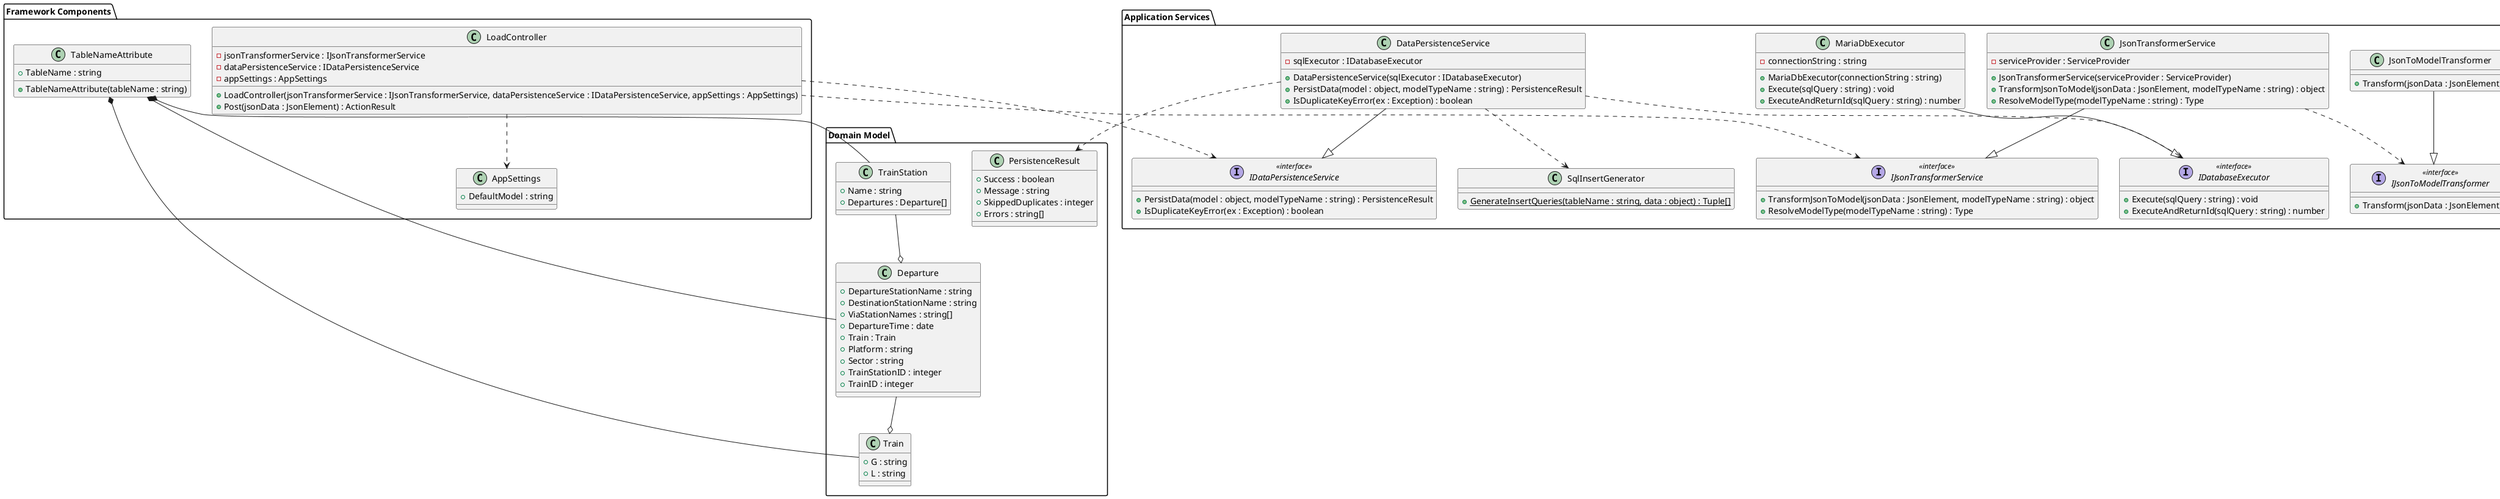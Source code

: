 @startuml

    ' Remove color coding and use packages instead
    ' Framework package
    package "Framework Components" {
        class LoadController {
            - jsonTransformerService : IJsonTransformerService
            - dataPersistenceService : IDataPersistenceService
            - appSettings : AppSettings
            + LoadController(jsonTransformerService : IJsonTransformerService, dataPersistenceService : IDataPersistenceService, appSettings : AppSettings)
            + Post(jsonData : JsonElement) : ActionResult
        }

        class TableNameAttribute {
            + TableName : string
            + TableNameAttribute(tableName : string)
        }

        class AppSettings {
            + DefaultModel : string
        }
    }

    ' Domain Model package
    package "Domain Model" {
        class Departure {
            + DepartureStationName : string 
            + DestinationStationName : string 
            + ViaStationNames : string[] 
            + DepartureTime : date
            + Train : Train
            + Platform : string
            + Sector : string
            + TrainStationID : integer
            + TrainID : integer
        }

        class Train {
            + G : string
            + L : string
        }

        class TrainStation {
            + Name : string
            + Departures : Departure[]
        }

        class PersistenceResult {
            + Success : boolean
            + Message : string
            + SkippedDuplicates : integer
            + Errors : string[]
        }
    }

    ' Services package
    package "Application Services" {
        interface "IDatabaseExecutor" as IDatabaseExecutor <<interface>> {
            + Execute(sqlQuery : string) : void
            + ExecuteAndReturnId(sqlQuery : string) : number
        }

        class MariaDbExecutor {
            - connectionString : string
            + MariaDbExecutor(connectionString : string)
            + Execute(sqlQuery : string) : void
            + ExecuteAndReturnId(sqlQuery : string) : number
        }

        interface "IJsonToModelTransformer<T>" as IJsonToModelTransformer <<interface>> {
            + Transform(jsonData : JsonElement) : T
        }

        class JsonToModelTransformer<T> {
            + Transform(jsonData : JsonElement) : T
        }

        interface "IJsonTransformerService" as IJsonTransformerService <<interface>> {
            + TransformJsonToModel(jsonData : JsonElement, modelTypeName : string) : object
            + ResolveModelType(modelTypeName : string) : Type
        }

        class JsonTransformerService {
            - serviceProvider : ServiceProvider
            + JsonTransformerService(serviceProvider : ServiceProvider)
            + TransformJsonToModel(jsonData : JsonElement, modelTypeName : string) : object
            + ResolveModelType(modelTypeName : string) : Type
        }

        interface "IDataPersistenceService" as IDataPersistenceService <<interface>> {
            + PersistData(model : object, modelTypeName : string) : PersistenceResult
            + IsDuplicateKeyError(ex : Exception) : boolean
        }

        class DataPersistenceService {
            - sqlExecutor : IDatabaseExecutor
            + DataPersistenceService(sqlExecutor : IDatabaseExecutor)
            + PersistData(model : object, modelTypeName : string) : PersistenceResult
            + IsDuplicateKeyError(ex : Exception) : boolean
        }

        class SqlInsertGenerator {
            + {static} GenerateInsertQueries(tableName : string, data : object) : Tuple[]
        }
    }

    ' Relationships
    TrainStation --o Departure
    Departure --o Train
    MariaDbExecutor --|> IDatabaseExecutor
    JsonTransformerService --|> IJsonTransformerService
    DataPersistenceService --|> IDataPersistenceService
    JsonToModelTransformer --|> IJsonToModelTransformer
    
    LoadController ..> IJsonTransformerService
    LoadController ..> IDataPersistenceService
    LoadController ..> AppSettings
    
    DataPersistenceService ..> IDatabaseExecutor
    DataPersistenceService ..> SqlInsertGenerator
    DataPersistenceService ..> PersistenceResult
    
    JsonTransformerService ..> IJsonToModelTransformer
    
    TableNameAttribute *-- Departure
    TableNameAttribute *-- Train
    TableNameAttribute *-- TrainStation

@enduml
